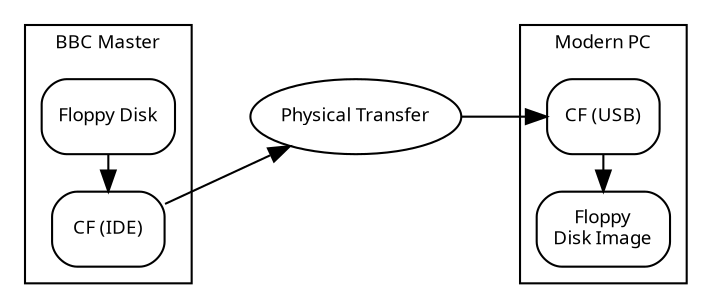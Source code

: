 digraph bbc_l1 {
 graph [fontsize=9 fontname="Verdana" 
 compound=true rankdir=LR splines=true];
 node [shape=box fontsize=9 fontname="Verdana" style="rounded"];
 edge [fontsize=9 fontname="Verdana"];

 subgraph cluster_bbc {
    edge[constraint=false];
    label="BBC Master";
     rank="same"; 
     fd [label="Floppy Disk"];
     cf_ide [label="CF (IDE)"]
     fd -> cf_ide;
 }
 
 ide_usb [label="Physical Transfer",shape=oval]

 // Overall linkage:
 // Invisible edge used to align the boxes:
 fd -> ide_usb [style=invis];
 ide_usb -> cf_usb
 edge[constraint=false];

 // None-aligning edge linking BBC output to the rest:
 //cf_ide -> ide_usb ;
 //ide_usb -> cf_usb [lhead=cluster_pc];
 cf_ide -> ide_usb;//[ltail=cluster_bbc, lhead=cluster_transfer];// [label="Transfer CF Card"];


 subgraph cluster_pc {
    edge[constraint=false];
    label="Modern PC";
     rank="same"; 
     cf_usb [label="CF (USB)"]
     fdi [label="Floppy\nDisk Image"]
     cf_usb -> fdi;
 }

}
